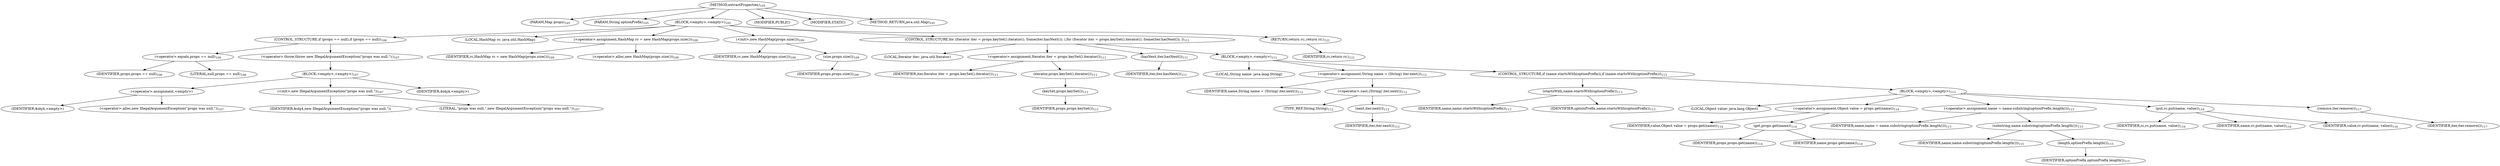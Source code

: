digraph "extractProperties" {  
"266" [label = <(METHOD,extractProperties)<SUB>105</SUB>> ]
"267" [label = <(PARAM,Map props)<SUB>105</SUB>> ]
"268" [label = <(PARAM,String optionPrefix)<SUB>105</SUB>> ]
"269" [label = <(BLOCK,&lt;empty&gt;,&lt;empty&gt;)<SUB>105</SUB>> ]
"270" [label = <(CONTROL_STRUCTURE,if (props == null),if (props == null))<SUB>106</SUB>> ]
"271" [label = <(&lt;operator&gt;.equals,props == null)<SUB>106</SUB>> ]
"272" [label = <(IDENTIFIER,props,props == null)<SUB>106</SUB>> ]
"273" [label = <(LITERAL,null,props == null)<SUB>106</SUB>> ]
"274" [label = <(&lt;operator&gt;.throw,throw new IllegalArgumentException(&quot;props was null.&quot;);)<SUB>107</SUB>> ]
"275" [label = <(BLOCK,&lt;empty&gt;,&lt;empty&gt;)<SUB>107</SUB>> ]
"276" [label = <(&lt;operator&gt;.assignment,&lt;empty&gt;)> ]
"277" [label = <(IDENTIFIER,$obj4,&lt;empty&gt;)> ]
"278" [label = <(&lt;operator&gt;.alloc,new IllegalArgumentException(&quot;props was null.&quot;))<SUB>107</SUB>> ]
"279" [label = <(&lt;init&gt;,new IllegalArgumentException(&quot;props was null.&quot;))<SUB>107</SUB>> ]
"280" [label = <(IDENTIFIER,$obj4,new IllegalArgumentException(&quot;props was null.&quot;))> ]
"281" [label = <(LITERAL,&quot;props was null.&quot;,new IllegalArgumentException(&quot;props was null.&quot;))<SUB>107</SUB>> ]
"282" [label = <(IDENTIFIER,$obj4,&lt;empty&gt;)> ]
"4" [label = <(LOCAL,HashMap rc: java.util.HashMap)> ]
"283" [label = <(&lt;operator&gt;.assignment,HashMap rc = new HashMap(props.size()))<SUB>109</SUB>> ]
"284" [label = <(IDENTIFIER,rc,HashMap rc = new HashMap(props.size()))<SUB>109</SUB>> ]
"285" [label = <(&lt;operator&gt;.alloc,new HashMap(props.size()))<SUB>109</SUB>> ]
"286" [label = <(&lt;init&gt;,new HashMap(props.size()))<SUB>109</SUB>> ]
"3" [label = <(IDENTIFIER,rc,new HashMap(props.size()))<SUB>109</SUB>> ]
"287" [label = <(size,props.size())<SUB>109</SUB>> ]
"288" [label = <(IDENTIFIER,props,props.size())<SUB>109</SUB>> ]
"289" [label = <(CONTROL_STRUCTURE,for (Iterator iter = props.keySet().iterator(); Some(iter.hasNext()); ),for (Iterator iter = props.keySet().iterator(); Some(iter.hasNext()); ))<SUB>111</SUB>> ]
"290" [label = <(LOCAL,Iterator iter: java.util.Iterator)> ]
"291" [label = <(&lt;operator&gt;.assignment,Iterator iter = props.keySet().iterator())<SUB>111</SUB>> ]
"292" [label = <(IDENTIFIER,iter,Iterator iter = props.keySet().iterator())<SUB>111</SUB>> ]
"293" [label = <(iterator,props.keySet().iterator())<SUB>111</SUB>> ]
"294" [label = <(keySet,props.keySet())<SUB>111</SUB>> ]
"295" [label = <(IDENTIFIER,props,props.keySet())<SUB>111</SUB>> ]
"296" [label = <(hasNext,iter.hasNext())<SUB>111</SUB>> ]
"297" [label = <(IDENTIFIER,iter,iter.hasNext())<SUB>111</SUB>> ]
"298" [label = <(BLOCK,&lt;empty&gt;,&lt;empty&gt;)<SUB>111</SUB>> ]
"299" [label = <(LOCAL,String name: java.lang.String)> ]
"300" [label = <(&lt;operator&gt;.assignment,String name = (String) iter.next())<SUB>112</SUB>> ]
"301" [label = <(IDENTIFIER,name,String name = (String) iter.next())<SUB>112</SUB>> ]
"302" [label = <(&lt;operator&gt;.cast,(String) iter.next())<SUB>112</SUB>> ]
"303" [label = <(TYPE_REF,String,String)<SUB>112</SUB>> ]
"304" [label = <(next,iter.next())<SUB>112</SUB>> ]
"305" [label = <(IDENTIFIER,iter,iter.next())<SUB>112</SUB>> ]
"306" [label = <(CONTROL_STRUCTURE,if (name.startsWith(optionPrefix)),if (name.startsWith(optionPrefix)))<SUB>113</SUB>> ]
"307" [label = <(startsWith,name.startsWith(optionPrefix))<SUB>113</SUB>> ]
"308" [label = <(IDENTIFIER,name,name.startsWith(optionPrefix))<SUB>113</SUB>> ]
"309" [label = <(IDENTIFIER,optionPrefix,name.startsWith(optionPrefix))<SUB>113</SUB>> ]
"310" [label = <(BLOCK,&lt;empty&gt;,&lt;empty&gt;)<SUB>113</SUB>> ]
"311" [label = <(LOCAL,Object value: java.lang.Object)> ]
"312" [label = <(&lt;operator&gt;.assignment,Object value = props.get(name))<SUB>114</SUB>> ]
"313" [label = <(IDENTIFIER,value,Object value = props.get(name))<SUB>114</SUB>> ]
"314" [label = <(get,props.get(name))<SUB>114</SUB>> ]
"315" [label = <(IDENTIFIER,props,props.get(name))<SUB>114</SUB>> ]
"316" [label = <(IDENTIFIER,name,props.get(name))<SUB>114</SUB>> ]
"317" [label = <(&lt;operator&gt;.assignment,name = name.substring(optionPrefix.length()))<SUB>115</SUB>> ]
"318" [label = <(IDENTIFIER,name,name = name.substring(optionPrefix.length()))<SUB>115</SUB>> ]
"319" [label = <(substring,name.substring(optionPrefix.length()))<SUB>115</SUB>> ]
"320" [label = <(IDENTIFIER,name,name.substring(optionPrefix.length()))<SUB>115</SUB>> ]
"321" [label = <(length,optionPrefix.length())<SUB>115</SUB>> ]
"322" [label = <(IDENTIFIER,optionPrefix,optionPrefix.length())<SUB>115</SUB>> ]
"323" [label = <(put,rc.put(name, value))<SUB>116</SUB>> ]
"324" [label = <(IDENTIFIER,rc,rc.put(name, value))<SUB>116</SUB>> ]
"325" [label = <(IDENTIFIER,name,rc.put(name, value))<SUB>116</SUB>> ]
"326" [label = <(IDENTIFIER,value,rc.put(name, value))<SUB>116</SUB>> ]
"327" [label = <(remove,iter.remove())<SUB>117</SUB>> ]
"328" [label = <(IDENTIFIER,iter,iter.remove())<SUB>117</SUB>> ]
"329" [label = <(RETURN,return rc;,return rc;)<SUB>121</SUB>> ]
"330" [label = <(IDENTIFIER,rc,return rc;)<SUB>121</SUB>> ]
"331" [label = <(MODIFIER,PUBLIC)> ]
"332" [label = <(MODIFIER,STATIC)> ]
"333" [label = <(METHOD_RETURN,java.util.Map)<SUB>105</SUB>> ]
  "266" -> "267" 
  "266" -> "268" 
  "266" -> "269" 
  "266" -> "331" 
  "266" -> "332" 
  "266" -> "333" 
  "269" -> "270" 
  "269" -> "4" 
  "269" -> "283" 
  "269" -> "286" 
  "269" -> "289" 
  "269" -> "329" 
  "270" -> "271" 
  "270" -> "274" 
  "271" -> "272" 
  "271" -> "273" 
  "274" -> "275" 
  "275" -> "276" 
  "275" -> "279" 
  "275" -> "282" 
  "276" -> "277" 
  "276" -> "278" 
  "279" -> "280" 
  "279" -> "281" 
  "283" -> "284" 
  "283" -> "285" 
  "286" -> "3" 
  "286" -> "287" 
  "287" -> "288" 
  "289" -> "290" 
  "289" -> "291" 
  "289" -> "296" 
  "289" -> "298" 
  "291" -> "292" 
  "291" -> "293" 
  "293" -> "294" 
  "294" -> "295" 
  "296" -> "297" 
  "298" -> "299" 
  "298" -> "300" 
  "298" -> "306" 
  "300" -> "301" 
  "300" -> "302" 
  "302" -> "303" 
  "302" -> "304" 
  "304" -> "305" 
  "306" -> "307" 
  "306" -> "310" 
  "307" -> "308" 
  "307" -> "309" 
  "310" -> "311" 
  "310" -> "312" 
  "310" -> "317" 
  "310" -> "323" 
  "310" -> "327" 
  "312" -> "313" 
  "312" -> "314" 
  "314" -> "315" 
  "314" -> "316" 
  "317" -> "318" 
  "317" -> "319" 
  "319" -> "320" 
  "319" -> "321" 
  "321" -> "322" 
  "323" -> "324" 
  "323" -> "325" 
  "323" -> "326" 
  "327" -> "328" 
  "329" -> "330" 
}
